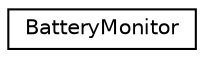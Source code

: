 digraph "Graphical Class Hierarchy"
{
  edge [fontname="Helvetica",fontsize="10",labelfontname="Helvetica",labelfontsize="10"];
  node [fontname="Helvetica",fontsize="10",shape=record];
  rankdir="LR";
  Node1 [label="BatteryMonitor",height=0.2,width=0.4,color="black", fillcolor="white", style="filled",URL="$classBatteryMonitor.html"];
}
